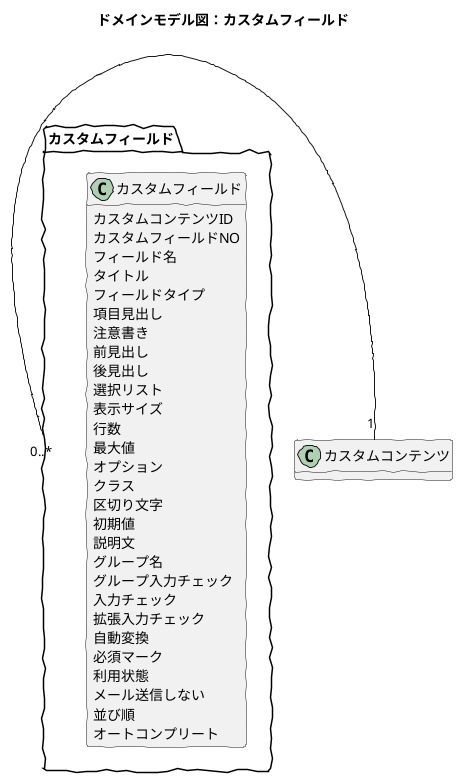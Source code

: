 @startuml
skinparam handwritten true
skinparam backgroundColor white
hide method

title ドメインモデル図：カスタムフィールド

package カスタムフィールド {
	
	class カスタムフィールド {
		カスタムコンテンツID
		カスタムフィールドNO
		フィールド名
		タイトル
		フィールドタイプ
		項目見出し
		注意書き
		前見出し
		後見出し
		選択リスト
		表示サイズ
		行数
		最大値
		オプション
		クラス
		区切り文字
		初期値
		説明文
		グループ名
		グループ入力チェック
		入力チェック
		拡張入力チェック
		自動変換
		必須マーク
		利用状態
		メール送信しない
		並び順
		オートコンプリート
	}

}

カスタムフィールド "0..*" -right- "1" カスタムコンテンツ

@enduml
